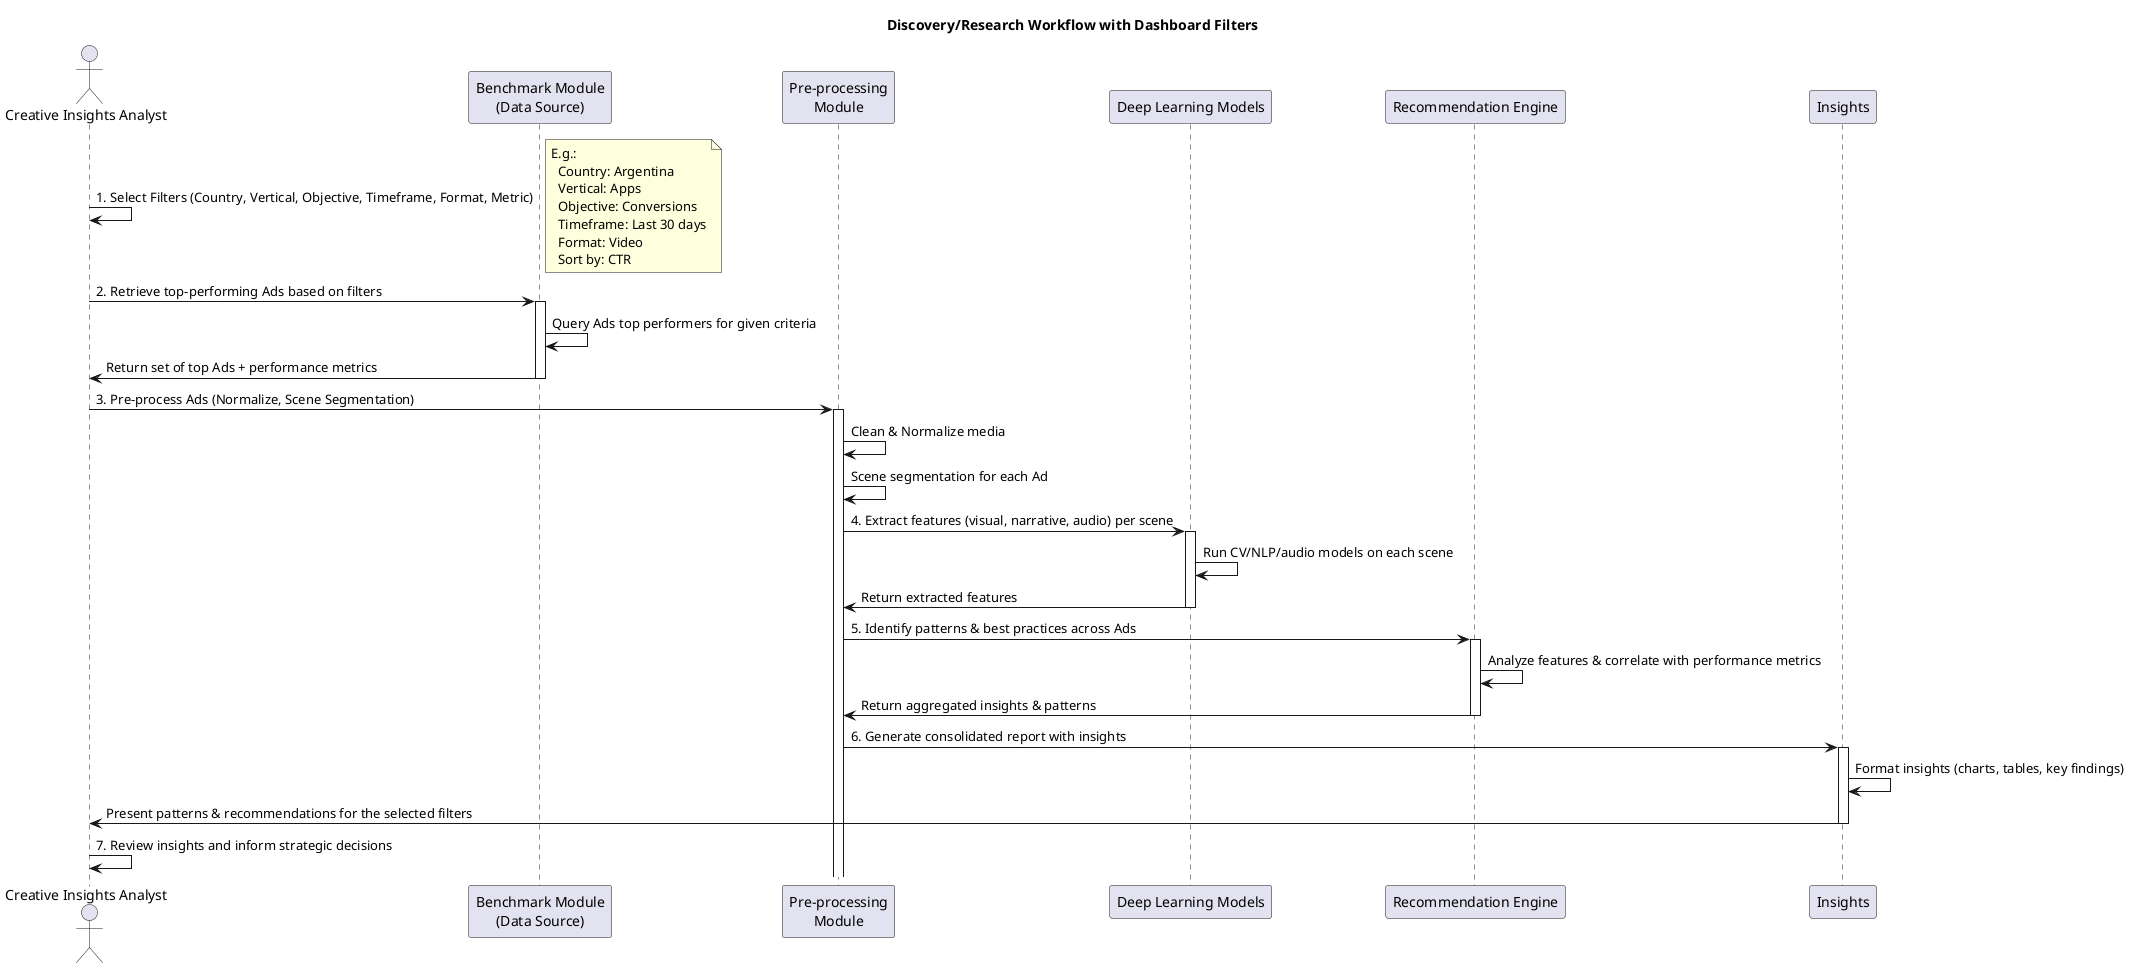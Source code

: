 @startuml

title Discovery/Research Workflow with Dashboard Filters

actor "Creative Insights Analyst" as User
participant "Benchmark Module\n(Data Source)" as BM
participant "Pre-processing\nModule" as PM
participant "Deep Learning Models" as DLM
participant "Recommendation Engine" as RE
participant "Insights" as IN

User -> User: 1. Select Filters (Country, Vertical, Objective, Timeframe, Format, Metric)
note right
  E.g.:
    Country: Argentina
    Vertical: Apps
    Objective: Conversions
    Timeframe: Last 30 days
    Format: Video
    Sort by: CTR
end note

User -> BM: 2. Retrieve top-performing Ads based on filters
activate BM
BM -> BM: Query Ads top performers for given criteria
BM -> User: Return set of top Ads + performance metrics
deactivate BM

User -> PM: 3. Pre-process Ads (Normalize, Scene Segmentation)
activate PM
PM -> PM: Clean & Normalize media
PM -> PM: Scene segmentation for each Ad
PM -> DLM: 4. Extract features (visual, narrative, audio) per scene
activate DLM
DLM -> DLM: Run CV/NLP/audio models on each scene
DLM -> PM: Return extracted features
deactivate DLM

PM -> RE: 5. Identify patterns & best practices across Ads
activate RE
RE -> RE: Analyze features & correlate with performance metrics
RE -> PM: Return aggregated insights & patterns
deactivate RE

PM -> IN: 6. Generate consolidated report with insights
activate IN
IN -> IN: Format insights (charts, tables, key findings)
IN -> User: Present patterns & recommendations for the selected filters
deactivate IN

User -> User: 7. Review insights and inform strategic decisions

@enduml